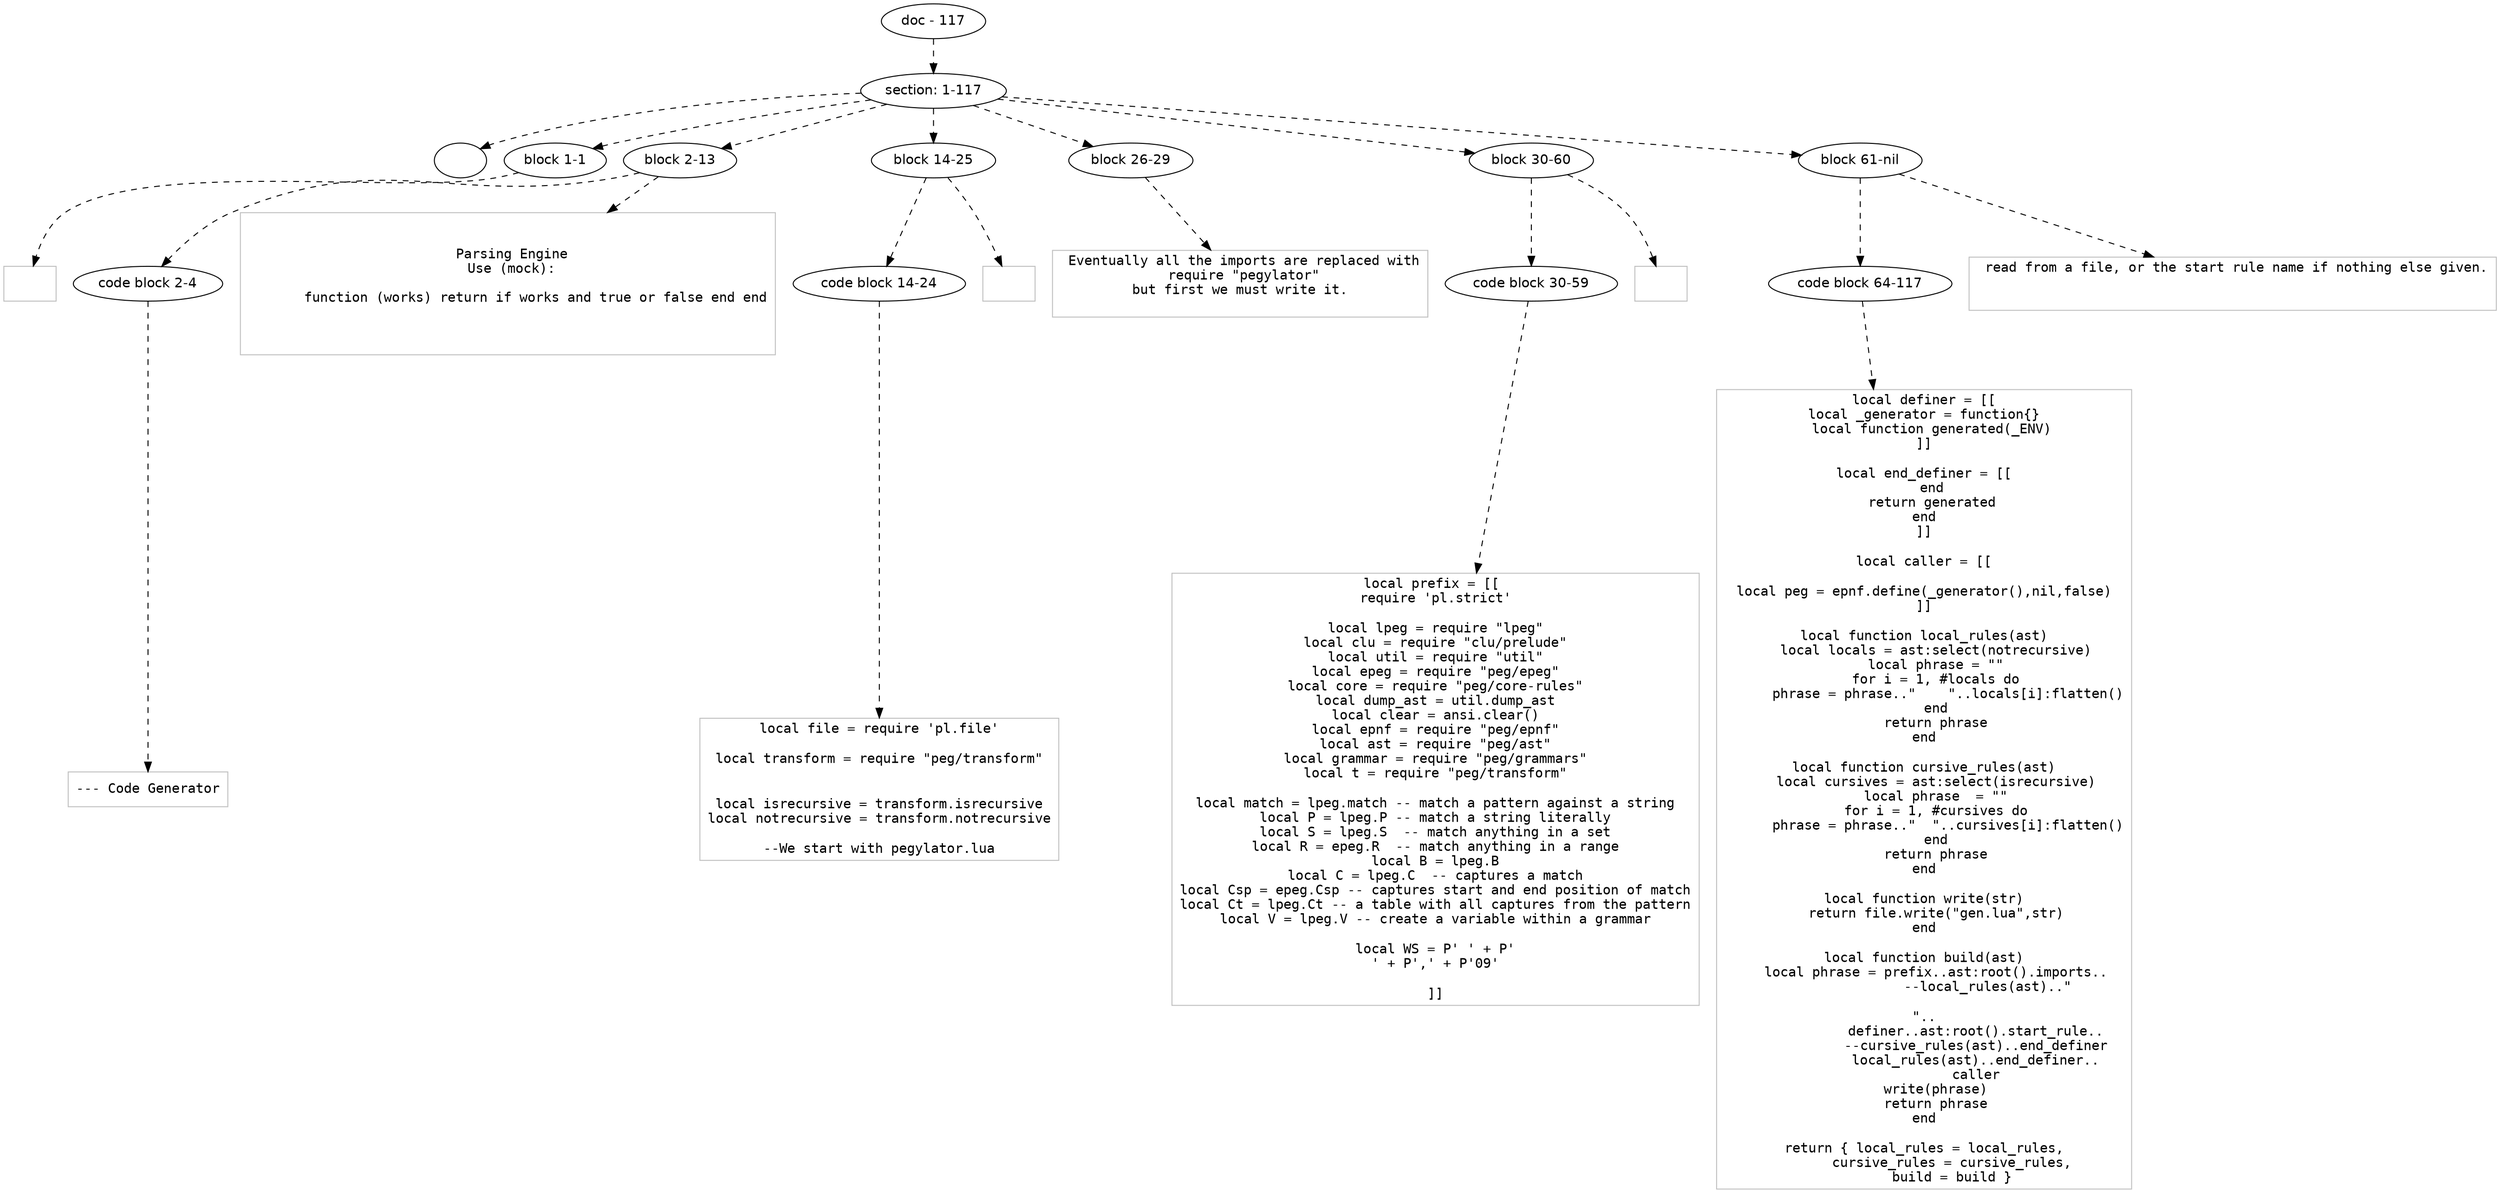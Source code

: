 digraph hierarchy {

node [fontname=Helvetica]
edge [style=dashed]

doc_0 [label="doc - 117"]

doc_0 -> { section_1}
{rank=same; section_1}

section_1 [label="section: 1-117"]

section_1 -> { header_2 block_3 block_4 block_5 block_6 block_7 block_8}
{rank=same; header_2 block_3 block_4 block_5 block_6 block_7 block_8}

header_2 [label=""]
block_3 [label="block 1-1"]
block_4 [label="block 2-13"]
block_5 [label="block 14-25"]
block_6 [label="block 26-29"]
block_7 [label="block 30-60"]
block_8 [label="block 61-nil"]


block_3 -> leaf_9
leaf_9  [color=Gray,shape=rectangle,fontname=Inconsolata,label=""]block_4 -> { codeblock_10}
{rank=same; codeblock_10}

codeblock_10 [label="code block 2-4"]


codeblock_10 -> leaf_11
leaf_11  [color=Gray,shape=rectangle,fontname=Inconsolata,label="--- Code Generator
"]
block_4 -> leaf_12
leaf_12  [color=Gray,shape=rectangle,fontname=Inconsolata,label="

 Parsing Engine
 Use (mock):
 
       function (works) return if works and true or false end end
 


"]block_5 -> { codeblock_13}
{rank=same; codeblock_13}

codeblock_13 [label="code block 14-24"]


codeblock_13 -> leaf_14
leaf_14  [color=Gray,shape=rectangle,fontname=Inconsolata,label="local file = require 'pl.file'

local transform = require \"peg/transform\"


local isrecursive = transform.isrecursive
local notrecursive = transform.notrecursive

--We start with pegylator.lua
"]
block_5 -> leaf_15
leaf_15  [color=Gray,shape=rectangle,fontname=Inconsolata,label="
"]
block_6 -> leaf_16
leaf_16  [color=Gray,shape=rectangle,fontname=Inconsolata,label=" Eventually all the imports are replaced with
 require \"pegylator\"
 but first we must write it. 

"]block_7 -> { codeblock_17}
{rank=same; codeblock_17}

codeblock_17 [label="code block 30-59"]


codeblock_17 -> leaf_18
leaf_18  [color=Gray,shape=rectangle,fontname=Inconsolata,label="local prefix = [[ 
require 'pl.strict'

local lpeg = require \"lpeg\"
local clu = require \"clu/prelude\"
local util = require \"util\"
local epeg = require \"peg/epeg\"
local core = require \"peg/core-rules\"
local dump_ast = util.dump_ast
local clear = ansi.clear()
local epnf = require \"peg/epnf\"
local ast = require \"peg/ast\"
local grammar = require \"peg/grammars\"
local t = require \"peg/transform\"

local match = lpeg.match -- match a pattern against a string
local P = lpeg.P -- match a string literally
local S = lpeg.S  -- match anything in a set
local R = epeg.R  -- match anything in a range
local B = lpeg.B
local C = lpeg.C  -- captures a match
local Csp = epeg.Csp -- captures start and end position of match
local Ct = lpeg.Ct -- a table with all captures from the pattern
local V = lpeg.V -- create a variable within a grammar

local WS = P' ' + P'\n' + P',' + P'\09'

]]
"]
block_7 -> leaf_19
leaf_19  [color=Gray,shape=rectangle,fontname=Inconsolata,label="
"]block_8 -> { codeblock_20}
{rank=same; codeblock_20}

codeblock_20 [label="code block 64-117"]


codeblock_20 -> leaf_21
leaf_21  [color=Gray,shape=rectangle,fontname=Inconsolata,label="local definer = [[
local _generator = function{}
  local function generated(_ENV)
]]

local end_definer = [[
  end
  return generated
end
]]

local caller = [[

local peg = epnf.define(_generator(),nil,false)
]]

local function local_rules(ast)
   local locals = ast:select(notrecursive)
   local phrase = \"\"
   for i = 1, #locals do
      phrase = phrase..\"    \"..locals[i]:flatten()
   end
   return phrase
end

local function cursive_rules(ast)
   local cursives = ast:select(isrecursive)
   local phrase  = \"\"
   for i = 1, #cursives do
      phrase = phrase..\"  \"..cursives[i]:flatten()
   end
   return phrase
end

local function write(str)
   return file.write(\"gen.lua\",str)
end

local function build(ast)
   local phrase = prefix..ast:root().imports..
                --local_rules(ast)..\"\n\n\"..
             definer..ast:root().start_rule..
             --cursive_rules(ast)..end_definer
             local_rules(ast)..end_definer..
             caller
   write(phrase)
   return phrase
end

return { local_rules = local_rules,
       cursive_rules = cursive_rules,
       build = build }
"]
block_8 -> leaf_22
leaf_22  [color=Gray,shape=rectangle,fontname=Inconsolata,label=" read from a file, or the start rule name if nothing else given.


"]
}
